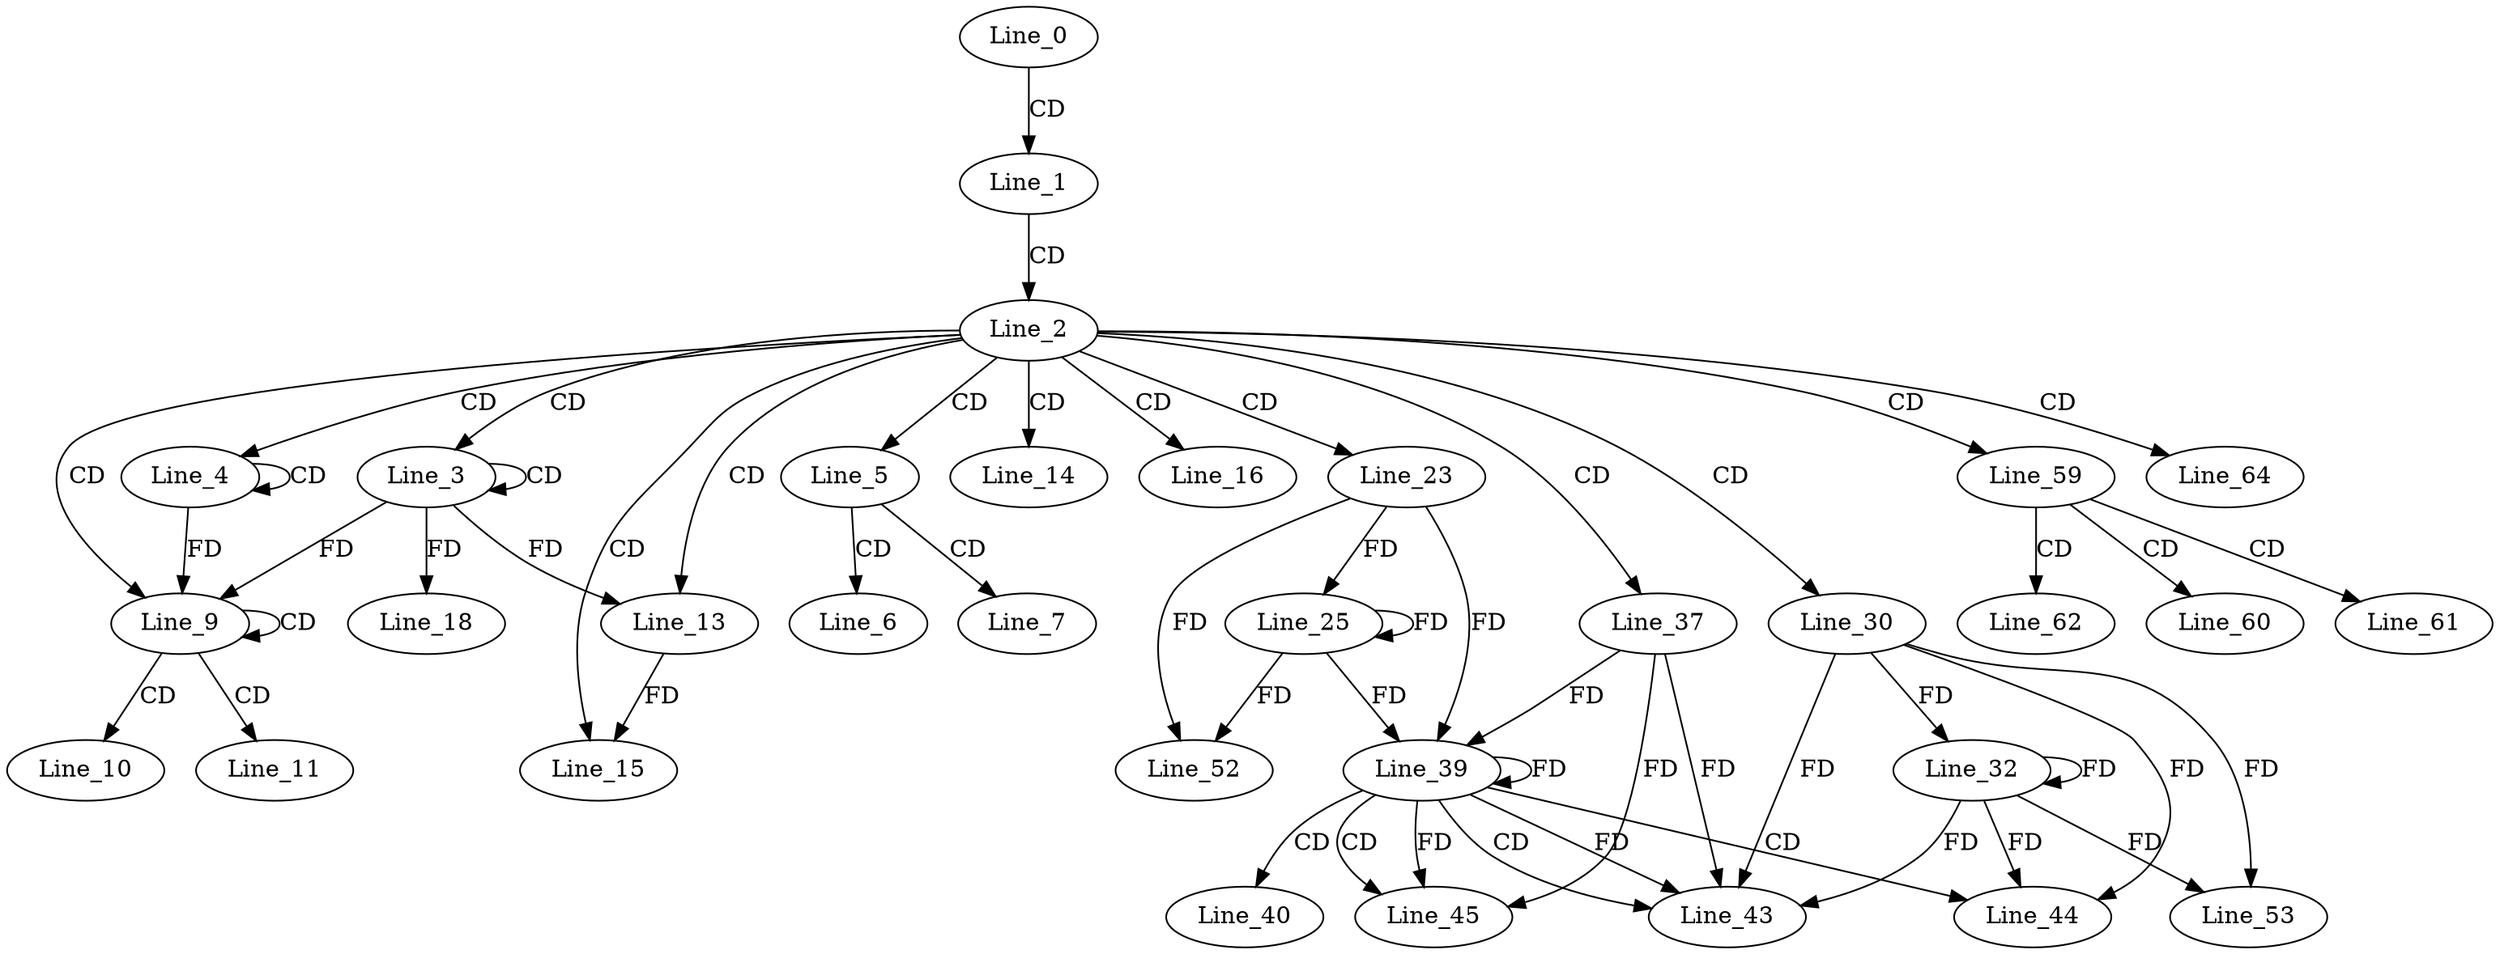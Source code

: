 digraph G {
  Line_0;
  Line_1;
  Line_2;
  Line_3;
  Line_3;
  Line_4;
  Line_4;
  Line_5;
  Line_6;
  Line_7;
  Line_9;
  Line_9;
  Line_9;
  Line_9;
  Line_10;
  Line_11;
  Line_13;
  Line_13;
  Line_14;
  Line_15;
  Line_16;
  Line_18;
  Line_18;
  Line_23;
  Line_25;
  Line_30;
  Line_32;
  Line_37;
  Line_39;
  Line_39;
  Line_39;
  Line_40;
  Line_43;
  Line_43;
  Line_44;
  Line_45;
  Line_45;
  Line_52;
  Line_53;
  Line_59;
  Line_60;
  Line_61;
  Line_62;
  Line_64;
  Line_0 -> Line_1 [ label="CD" ];
  Line_1 -> Line_2 [ label="CD" ];
  Line_2 -> Line_3 [ label="CD" ];
  Line_3 -> Line_3 [ label="CD" ];
  Line_2 -> Line_4 [ label="CD" ];
  Line_4 -> Line_4 [ label="CD" ];
  Line_2 -> Line_5 [ label="CD" ];
  Line_5 -> Line_6 [ label="CD" ];
  Line_5 -> Line_7 [ label="CD" ];
  Line_2 -> Line_9 [ label="CD" ];
  Line_9 -> Line_9 [ label="CD" ];
  Line_3 -> Line_9 [ label="FD" ];
  Line_4 -> Line_9 [ label="FD" ];
  Line_9 -> Line_10 [ label="CD" ];
  Line_9 -> Line_11 [ label="CD" ];
  Line_2 -> Line_13 [ label="CD" ];
  Line_3 -> Line_13 [ label="FD" ];
  Line_2 -> Line_14 [ label="CD" ];
  Line_2 -> Line_15 [ label="CD" ];
  Line_13 -> Line_15 [ label="FD" ];
  Line_2 -> Line_16 [ label="CD" ];
  Line_3 -> Line_18 [ label="FD" ];
  Line_2 -> Line_23 [ label="CD" ];
  Line_23 -> Line_25 [ label="FD" ];
  Line_25 -> Line_25 [ label="FD" ];
  Line_2 -> Line_30 [ label="CD" ];
  Line_30 -> Line_32 [ label="FD" ];
  Line_32 -> Line_32 [ label="FD" ];
  Line_2 -> Line_37 [ label="CD" ];
  Line_39 -> Line_39 [ label="FD" ];
  Line_37 -> Line_39 [ label="FD" ];
  Line_23 -> Line_39 [ label="FD" ];
  Line_25 -> Line_39 [ label="FD" ];
  Line_39 -> Line_40 [ label="CD" ];
  Line_39 -> Line_43 [ label="CD" ];
  Line_30 -> Line_43 [ label="FD" ];
  Line_32 -> Line_43 [ label="FD" ];
  Line_39 -> Line_43 [ label="FD" ];
  Line_37 -> Line_43 [ label="FD" ];
  Line_39 -> Line_44 [ label="CD" ];
  Line_30 -> Line_44 [ label="FD" ];
  Line_32 -> Line_44 [ label="FD" ];
  Line_39 -> Line_45 [ label="CD" ];
  Line_39 -> Line_45 [ label="FD" ];
  Line_37 -> Line_45 [ label="FD" ];
  Line_23 -> Line_52 [ label="FD" ];
  Line_25 -> Line_52 [ label="FD" ];
  Line_30 -> Line_53 [ label="FD" ];
  Line_32 -> Line_53 [ label="FD" ];
  Line_2 -> Line_59 [ label="CD" ];
  Line_59 -> Line_60 [ label="CD" ];
  Line_59 -> Line_61 [ label="CD" ];
  Line_59 -> Line_62 [ label="CD" ];
  Line_2 -> Line_64 [ label="CD" ];
}
